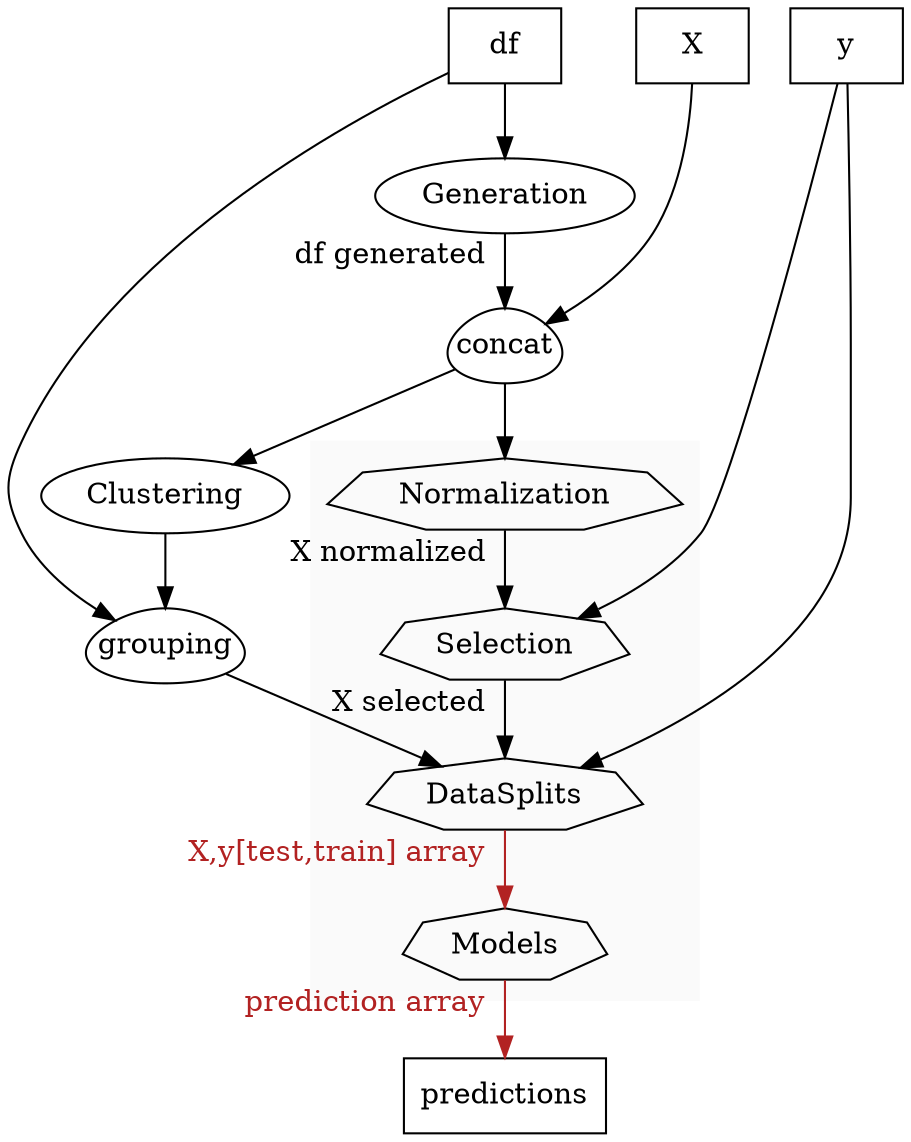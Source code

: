 // Build using:
// dot structure.dot -Tpng -o structure.png
digraph graphname {

concat [shape=egg width=0.7 margin=0 group=g1]
Generation [group=g1]
df [shape=box group=g1]
subgraph cluster0 {
    style=filled;
    color=grey98;
    Normalization [shape=septagon group=g1]
    Selection [shape=septagon group=g1]
    DataSplits [shape=septagon group=g1]
    Models [shape=septagon group=g1]
}
//{rank = same; Normalization; Selection; DataSplits; Models;}

X [shape=box]
y [shape=box]
{rank = same; X; y; df;}

grouped [overlap=true]

df -> Generation
df -> grouped
X -> concat
y -> Selection
y -> DataSplits

grouped [label="grouping" shape=egg width=0.8 margin=0 ]

Generation -> concat [xlabel="df generated  " ]
concat -> Clustering
concat -> Normalization
Normalization -> Selection [xlabel="X normalized  ",]
Selection -> DataSplits [xlabel="X selected  "]

Clustering -> grouped
grouped -> DataSplits 
DataSplits [lhead=grouped]

DataSplits -> Models [xlabel="X,y[test,train] array  " fontcolor=firebrick color=firebrick]

Models -> predictions [xlabel="prediction array  " fontcolor=firebrick color=firebrick]
predictions [shape=box]



}
